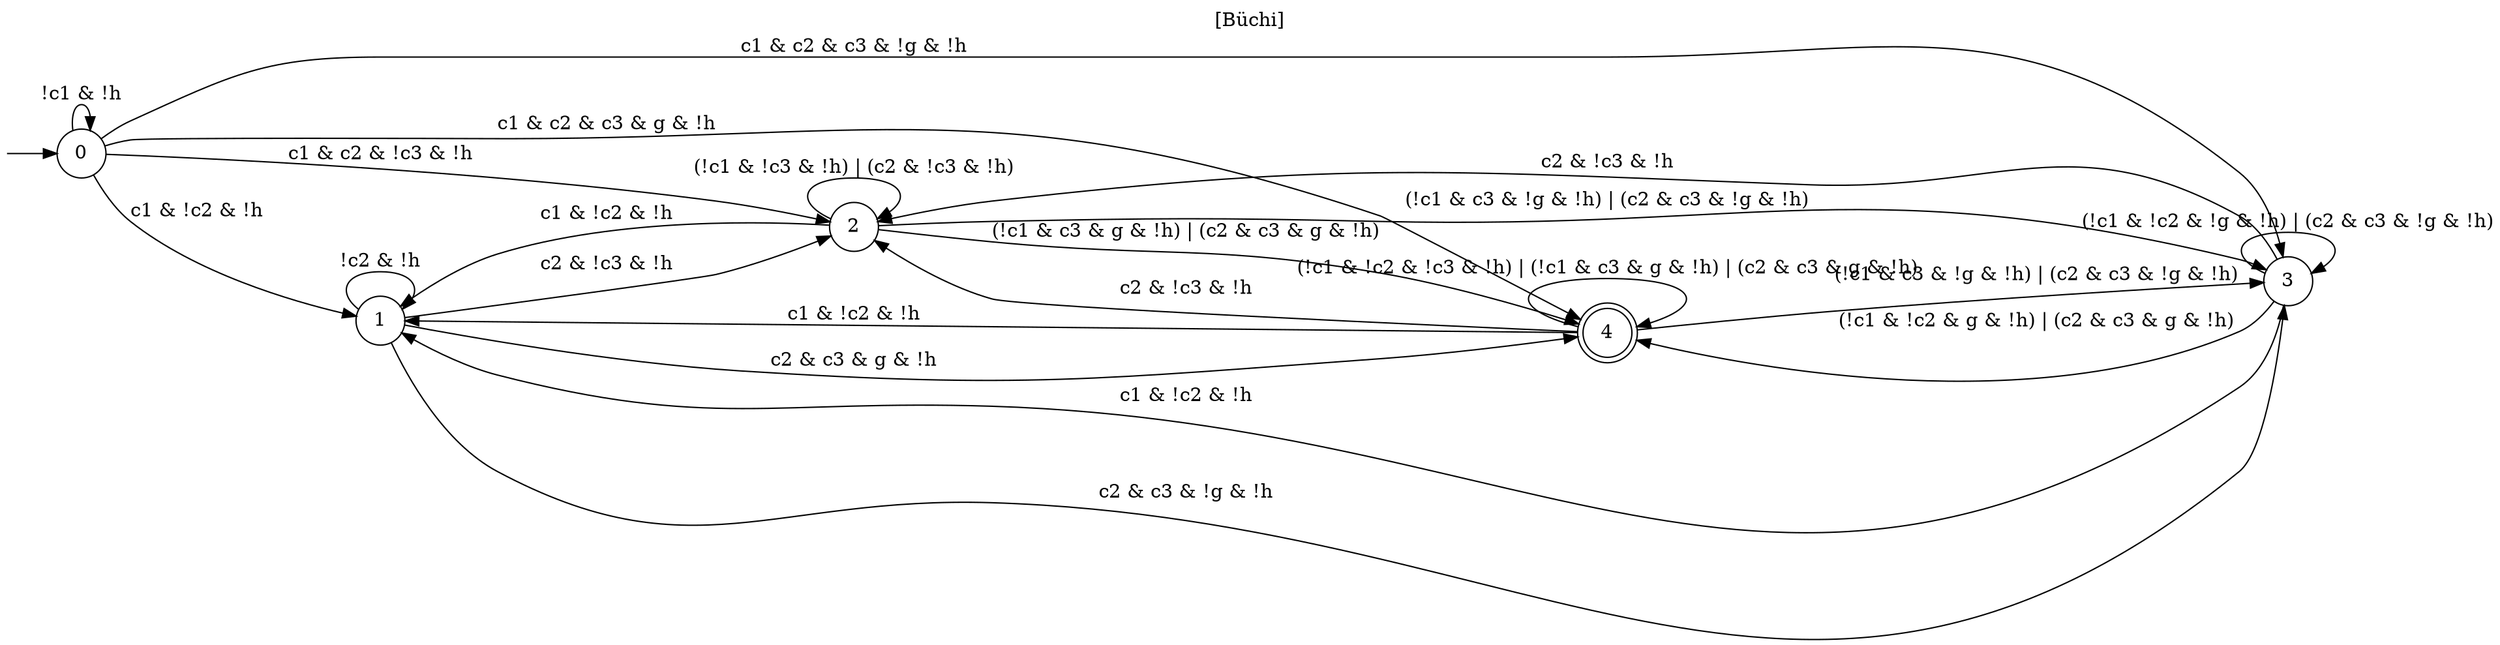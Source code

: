 digraph "" {
  rankdir=LR
  label="[Büchi]"
  labelloc="t"
  node [shape="circle"]
  I [label="", style=invis, width=0]
  I -> 0
  0 [label="0"]
  0 -> 0 [label="!c1 & !h"]
  0 -> 1 [label="c1 & !c2 & !h"]
  0 -> 2 [label="c1 & c2 & !c3 & !h"]
  0 -> 3 [label="c1 & c2 & c3 & !g & !h"]
  0 -> 4 [label="c1 & c2 & c3 & g & !h"]
  1 [label="1"]
  1 -> 1 [label="!c2 & !h"]
  1 -> 2 [label="c2 & !c3 & !h"]
  1 -> 3 [label="c2 & c3 & !g & !h"]
  1 -> 4 [label="c2 & c3 & g & !h"]
  2 [label="2"]
  2 -> 1 [label="c1 & !c2 & !h"]
  2 -> 2 [label="(!c1 & !c3 & !h) | (c2 & !c3 & !h)"]
  2 -> 3 [label="(!c1 & c3 & !g & !h) | (c2 & c3 & !g & !h)"]
  2 -> 4 [label="(!c1 & c3 & g & !h) | (c2 & c3 & g & !h)"]
  3 [label="3"]
  3 -> 1 [label="c1 & !c2 & !h"]
  3 -> 2 [label="c2 & !c3 & !h"]
  3 -> 3 [label="(!c1 & !c2 & !g & !h) | (c2 & c3 & !g & !h)"]
  3 -> 4 [label="(!c1 & !c2 & g & !h) | (c2 & c3 & g & !h)"]
  4 [label="4", peripheries=2]
  4 -> 1 [label="c1 & !c2 & !h"]
  4 -> 2 [label="c2 & !c3 & !h"]
  4 -> 3 [label="(!c1 & c3 & !g & !h) | (c2 & c3 & !g & !h)"]
  4 -> 4 [label="(!c1 & !c2 & !c3 & !h) | (!c1 & c3 & g & !h) | (c2 & c3 & g & !h)"]
}
